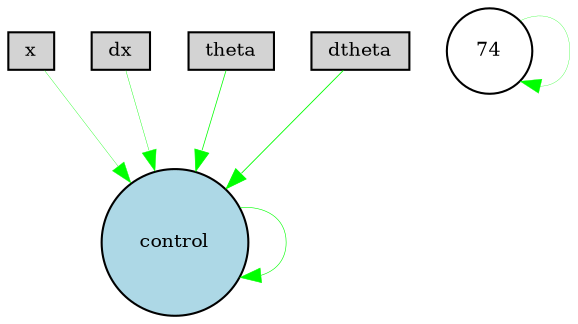 digraph {
	node [fontsize=9 height=0.2 shape=circle width=0.2]
	x [fillcolor=lightgray shape=box style=filled]
	dx [fillcolor=lightgray shape=box style=filled]
	theta [fillcolor=lightgray shape=box style=filled]
	dtheta [fillcolor=lightgray shape=box style=filled]
	control [fillcolor=lightblue style=filled]
	74 [fillcolor=white style=filled]
	control -> control [color=green penwidth=0.28998104332647034 style=solid]
	74 -> 74 [color=green penwidth=0.14208945793310607 style=solid]
	dx -> control [color=green penwidth=0.19593979041882004 style=solid]
	theta -> control [color=green penwidth=0.36527939186784 style=solid]
	x -> control [color=green penwidth=0.170492879043973 style=solid]
	dtheta -> control [color=green penwidth=0.4198600536868724 style=solid]
}
